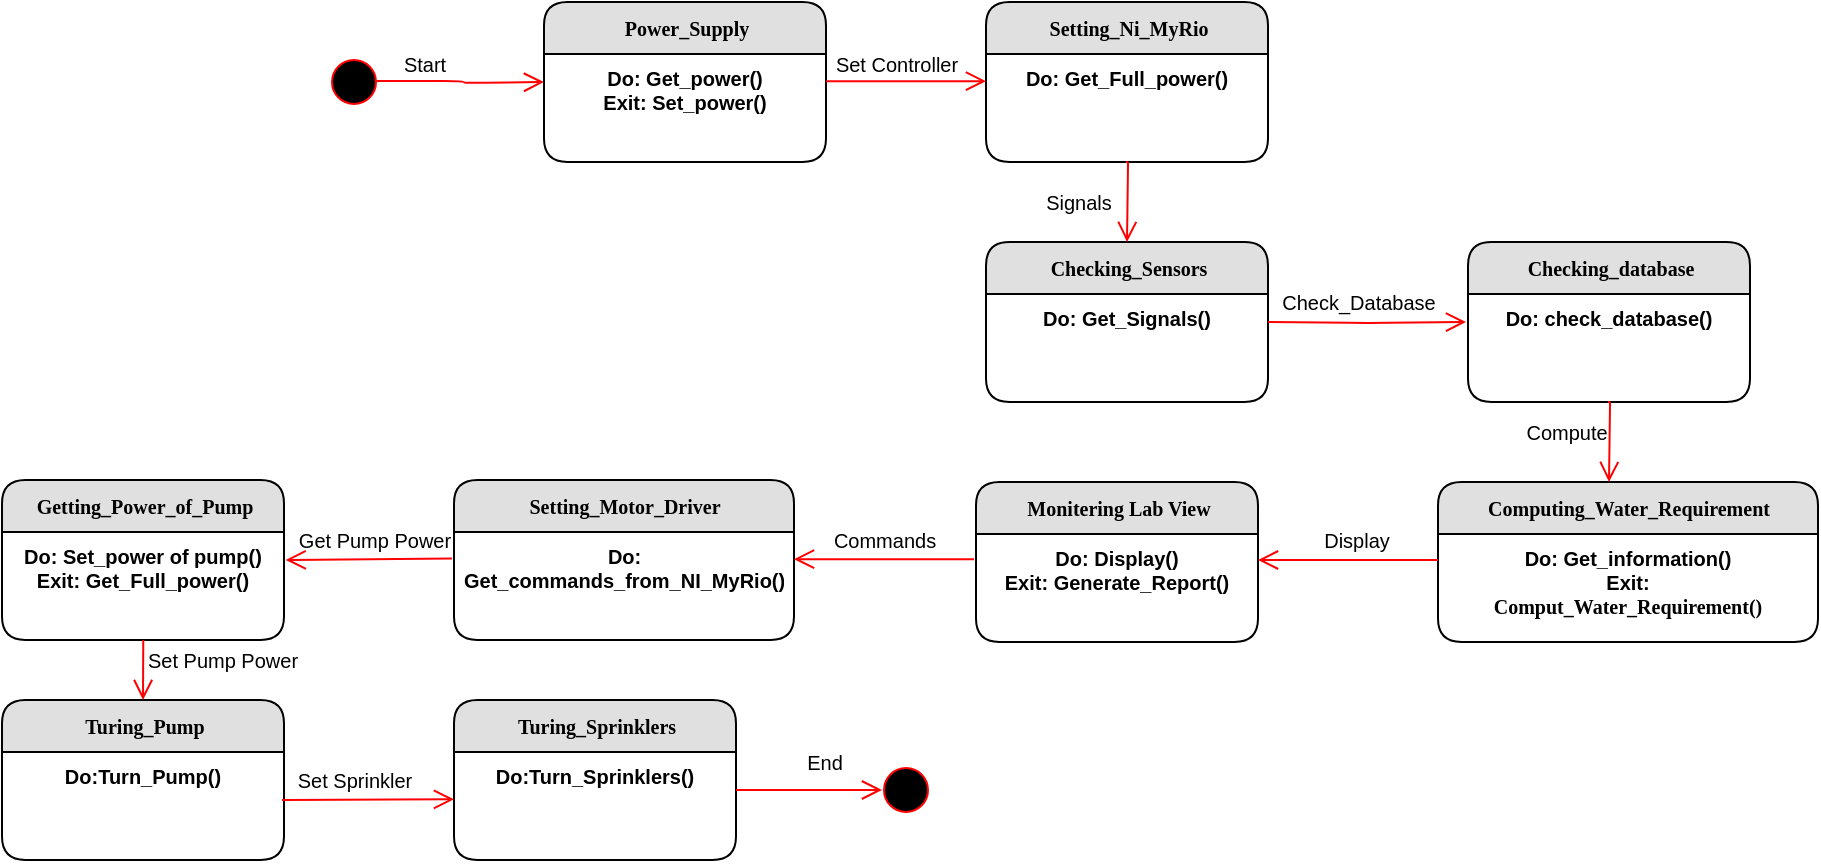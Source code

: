 <mxfile version="18.0.6" type="device"><diagram name="Page-1" id="58cdce13-f638-feb5-8d6f-7d28b1aa9fa0"><mxGraphModel dx="1221" dy="776" grid="1" gridSize="10" guides="1" tooltips="1" connect="1" arrows="1" fold="1" page="1" pageScale="1" pageWidth="1100" pageHeight="850" background="none" math="0" shadow="0"><root><mxCell id="0"/><mxCell id="1" parent="0"/><mxCell id="382b91b5511bd0f7-1" value="" style="ellipse;html=1;shape=startState;fillColor=#000000;strokeColor=#ff0000;rounded=1;shadow=0;comic=0;labelBackgroundColor=none;fontFamily=Verdana;fontSize=10;fontColor=#000000;align=center;direction=south;fontStyle=0" parent="1" vertex="1"><mxGeometry x="231" y="185" width="30" height="30" as="geometry"/></mxCell><mxCell id="2a3bc250acf0617d-9" style="edgeStyle=orthogonalEdgeStyle;html=1;labelBackgroundColor=none;endArrow=open;endSize=8;strokeColor=#ff0000;fontFamily=Verdana;fontSize=10;align=left;fontStyle=0;exitX=0.482;exitY=0.153;exitDx=0;exitDy=0;exitPerimeter=0;" parent="1" source="382b91b5511bd0f7-1" edge="1"><mxGeometry relative="1" as="geometry"><mxPoint x="341.0" y="200" as="targetPoint"/></mxGeometry></mxCell><mxCell id="Q4Y1pCLSPUcM9ACshShb-8" value="Power_Supply" style="swimlane;html=1;fontStyle=1;childLayout=stackLayout;horizontal=1;startSize=26;fillColor=#e0e0e0;horizontalStack=0;resizeParent=1;resizeLast=0;collapsible=1;marginBottom=0;swimlaneFillColor=#ffffff;align=center;rounded=1;shadow=0;comic=0;labelBackgroundColor=none;strokeWidth=1;fontFamily=Verdana;fontSize=10;" vertex="1" parent="1"><mxGeometry x="341" y="160" width="141" height="80" as="geometry"/></mxCell><mxCell id="Q4Y1pCLSPUcM9ACshShb-9" value="Do: Get_power()&lt;br style=&quot;font-size: 10px;&quot;&gt;Exit: Set_power()" style="text;html=1;strokeColor=none;fillColor=none;spacingLeft=4;spacingRight=4;whiteSpace=wrap;overflow=hidden;rotatable=0;points=[[0,0.5],[1,0.5]];portConstraint=eastwest;align=center;fontStyle=1;fontSize=10;" vertex="1" parent="Q4Y1pCLSPUcM9ACshShb-8"><mxGeometry y="26" width="141" height="54" as="geometry"/></mxCell><mxCell id="Q4Y1pCLSPUcM9ACshShb-11" value="Checking_Sensors" style="swimlane;html=1;fontStyle=1;childLayout=stackLayout;horizontal=1;startSize=26;fillColor=#e0e0e0;horizontalStack=0;resizeParent=1;resizeLast=0;collapsible=1;marginBottom=0;swimlaneFillColor=#ffffff;align=center;rounded=1;shadow=0;comic=0;labelBackgroundColor=none;strokeWidth=1;fontFamily=Verdana;fontSize=10;" vertex="1" parent="1"><mxGeometry x="562" y="280" width="141" height="80" as="geometry"><mxRectangle x="630" y="250" width="160" height="26" as="alternateBounds"/></mxGeometry></mxCell><mxCell id="Q4Y1pCLSPUcM9ACshShb-12" value="Do: Get_Signals()" style="text;html=1;strokeColor=none;fillColor=none;spacingLeft=4;spacingRight=4;whiteSpace=wrap;overflow=hidden;rotatable=0;points=[[0,0.5],[1,0.5]];portConstraint=eastwest;align=center;fontStyle=1;fontSize=10;" vertex="1" parent="Q4Y1pCLSPUcM9ACshShb-11"><mxGeometry y="26" width="141" height="54" as="geometry"/></mxCell><mxCell id="Q4Y1pCLSPUcM9ACshShb-13" value="&lt;span style=&quot;font-size: 10px;&quot;&gt;Computing_Water_Requirement&lt;/span&gt;" style="swimlane;html=1;fontStyle=1;childLayout=stackLayout;horizontal=1;startSize=26;fillColor=#e0e0e0;horizontalStack=0;resizeParent=1;resizeLast=0;collapsible=1;marginBottom=0;swimlaneFillColor=#ffffff;align=center;rounded=1;shadow=0;comic=0;labelBackgroundColor=none;strokeWidth=1;fontFamily=Verdana;fontSize=10;" vertex="1" parent="1"><mxGeometry x="788" y="400" width="190" height="80" as="geometry"><mxRectangle x="788" y="400" width="200" height="26" as="alternateBounds"/></mxGeometry></mxCell><mxCell id="Q4Y1pCLSPUcM9ACshShb-14" value="Do: Get_information()&lt;br style=&quot;font-size: 10px;&quot;&gt;Exit:&lt;br style=&quot;font-size: 10px;&quot;&gt;&lt;span style=&quot;font-family: Verdana; font-size: 10px;&quot;&gt;Comput_Water_Requirement()&lt;/span&gt;" style="text;html=1;strokeColor=none;fillColor=none;spacingLeft=4;spacingRight=4;whiteSpace=wrap;overflow=hidden;rotatable=0;points=[[0,0.5],[1,0.5]];portConstraint=eastwest;align=center;fontStyle=1;fontSize=10;" vertex="1" parent="Q4Y1pCLSPUcM9ACshShb-13"><mxGeometry y="26" width="190" height="54" as="geometry"/></mxCell><mxCell id="Q4Y1pCLSPUcM9ACshShb-15" value="Setting_Ni_MyRio" style="swimlane;html=1;fontStyle=1;childLayout=stackLayout;horizontal=1;startSize=26;fillColor=#e0e0e0;horizontalStack=0;resizeParent=1;resizeLast=0;collapsible=1;marginBottom=0;swimlaneFillColor=#ffffff;align=center;rounded=1;shadow=0;comic=0;labelBackgroundColor=none;strokeWidth=1;fontFamily=Verdana;fontSize=10;" vertex="1" parent="1"><mxGeometry x="562" y="160" width="141" height="80" as="geometry"/></mxCell><mxCell id="Q4Y1pCLSPUcM9ACshShb-16" value="Do: Get_Full_power()&lt;br style=&quot;font-size: 10px;&quot;&gt;" style="text;html=1;strokeColor=none;fillColor=none;spacingLeft=4;spacingRight=4;whiteSpace=wrap;overflow=hidden;rotatable=0;points=[[0,0.5],[1,0.5]];portConstraint=eastwest;align=center;fontStyle=1;fontSize=10;" vertex="1" parent="Q4Y1pCLSPUcM9ACshShb-15"><mxGeometry y="26" width="141" height="54" as="geometry"/></mxCell><mxCell id="Q4Y1pCLSPUcM9ACshShb-19" value="Setting_Motor_Driver" style="swimlane;html=1;fontStyle=1;childLayout=stackLayout;horizontal=1;startSize=26;fillColor=#e0e0e0;horizontalStack=0;resizeParent=1;resizeLast=0;collapsible=1;marginBottom=0;swimlaneFillColor=#ffffff;align=center;rounded=1;shadow=0;comic=0;labelBackgroundColor=none;strokeWidth=1;fontFamily=Verdana;fontSize=10;" vertex="1" parent="1"><mxGeometry x="296" y="399" width="170" height="80" as="geometry"><mxRectangle x="630" y="250" width="160" height="26" as="alternateBounds"/></mxGeometry></mxCell><mxCell id="Q4Y1pCLSPUcM9ACshShb-20" value="Do: Get_commands_from_NI_MyRio()&lt;br&gt;" style="text;html=1;strokeColor=none;fillColor=none;spacingLeft=4;spacingRight=4;whiteSpace=wrap;overflow=hidden;rotatable=0;points=[[0,0.5],[1,0.5]];portConstraint=eastwest;align=center;fontStyle=1;fontSize=10;" vertex="1" parent="Q4Y1pCLSPUcM9ACshShb-19"><mxGeometry y="26" width="170" height="54" as="geometry"/></mxCell><mxCell id="Q4Y1pCLSPUcM9ACshShb-25" value="Getting_Power_of_Pump" style="swimlane;html=1;fontStyle=1;childLayout=stackLayout;horizontal=1;startSize=26;fillColor=#e0e0e0;horizontalStack=0;resizeParent=1;resizeLast=0;collapsible=1;marginBottom=0;swimlaneFillColor=#ffffff;align=center;rounded=1;shadow=0;comic=0;labelBackgroundColor=none;strokeWidth=1;fontFamily=Verdana;fontSize=10;" vertex="1" parent="1"><mxGeometry x="70" y="399" width="141" height="80" as="geometry"/></mxCell><mxCell id="Q4Y1pCLSPUcM9ACshShb-26" value="Do: Set_power of pump()&lt;br&gt;Exit: Get_Full_power()" style="text;html=1;strokeColor=none;fillColor=none;spacingLeft=4;spacingRight=4;whiteSpace=wrap;overflow=hidden;rotatable=0;points=[[0,0.5],[1,0.5]];portConstraint=eastwest;align=center;fontStyle=1;fontSize=10;" vertex="1" parent="Q4Y1pCLSPUcM9ACshShb-25"><mxGeometry y="26" width="141" height="54" as="geometry"/></mxCell><mxCell id="Q4Y1pCLSPUcM9ACshShb-27" value="Turing_Pump" style="swimlane;html=1;fontStyle=1;childLayout=stackLayout;horizontal=1;startSize=26;fillColor=#e0e0e0;horizontalStack=0;resizeParent=1;resizeLast=0;collapsible=1;marginBottom=0;swimlaneFillColor=#ffffff;align=center;rounded=1;shadow=0;comic=0;labelBackgroundColor=none;strokeWidth=1;fontFamily=Verdana;fontSize=10;" vertex="1" parent="1"><mxGeometry x="70" y="509" width="141" height="80" as="geometry"/></mxCell><mxCell id="Q4Y1pCLSPUcM9ACshShb-28" value="Do:Turn_Pump()" style="text;html=1;strokeColor=none;fillColor=none;spacingLeft=4;spacingRight=4;whiteSpace=wrap;overflow=hidden;rotatable=0;points=[[0,0.5],[1,0.5]];portConstraint=eastwest;align=center;fontStyle=1;fontSize=10;" vertex="1" parent="Q4Y1pCLSPUcM9ACshShb-27"><mxGeometry y="26" width="141" height="54" as="geometry"/></mxCell><mxCell id="Q4Y1pCLSPUcM9ACshShb-29" value="Turing_Sprinklers" style="swimlane;html=1;fontStyle=1;childLayout=stackLayout;horizontal=1;startSize=26;fillColor=#e0e0e0;horizontalStack=0;resizeParent=1;resizeLast=0;collapsible=1;marginBottom=0;swimlaneFillColor=#ffffff;align=center;rounded=1;shadow=0;comic=0;labelBackgroundColor=none;strokeWidth=1;fontFamily=Verdana;fontSize=10;" vertex="1" parent="1"><mxGeometry x="296" y="509" width="141" height="80" as="geometry"/></mxCell><mxCell id="Q4Y1pCLSPUcM9ACshShb-30" value="Do:Turn_Sprinklers()" style="text;html=1;strokeColor=none;fillColor=none;spacingLeft=4;spacingRight=4;whiteSpace=wrap;overflow=hidden;rotatable=0;points=[[0,0.5],[1,0.5]];portConstraint=eastwest;align=center;fontStyle=1;fontSize=10;" vertex="1" parent="Q4Y1pCLSPUcM9ACshShb-29"><mxGeometry y="26" width="141" height="54" as="geometry"/></mxCell><mxCell id="Q4Y1pCLSPUcM9ACshShb-31" value="Checking_database" style="swimlane;html=1;fontStyle=1;childLayout=stackLayout;horizontal=1;startSize=26;fillColor=#e0e0e0;horizontalStack=0;resizeParent=1;resizeLast=0;collapsible=1;marginBottom=0;swimlaneFillColor=#ffffff;align=center;rounded=1;shadow=0;comic=0;labelBackgroundColor=none;strokeWidth=1;fontFamily=Verdana;fontSize=10;" vertex="1" parent="1"><mxGeometry x="803" y="280" width="141" height="80" as="geometry"><mxRectangle x="630" y="250" width="160" height="26" as="alternateBounds"/></mxGeometry></mxCell><mxCell id="Q4Y1pCLSPUcM9ACshShb-32" value="Do: check_database()" style="text;html=1;strokeColor=none;fillColor=none;spacingLeft=4;spacingRight=4;whiteSpace=wrap;overflow=hidden;rotatable=0;points=[[0,0.5],[1,0.5]];portConstraint=eastwest;align=center;fontStyle=1;fontSize=10;" vertex="1" parent="Q4Y1pCLSPUcM9ACshShb-31"><mxGeometry y="26" width="141" height="54" as="geometry"/></mxCell><mxCell id="Q4Y1pCLSPUcM9ACshShb-33" style="edgeStyle=orthogonalEdgeStyle;html=1;labelBackgroundColor=none;endArrow=open;endSize=8;strokeColor=#ff0000;fontFamily=Verdana;fontSize=10;align=left;fontStyle=0" edge="1" parent="1"><mxGeometry relative="1" as="geometry"><mxPoint x="482" y="199.58" as="sourcePoint"/><mxPoint x="562" y="199.58" as="targetPoint"/></mxGeometry></mxCell><mxCell id="Q4Y1pCLSPUcM9ACshShb-34" value="Set Controller" style="text;html=1;align=center;verticalAlign=middle;resizable=0;points=[];autosize=1;strokeColor=none;fillColor=none;fontSize=10;fontStyle=0" vertex="1" parent="1"><mxGeometry x="477" y="181" width="80" height="20" as="geometry"/></mxCell><mxCell id="Q4Y1pCLSPUcM9ACshShb-35" style="edgeStyle=orthogonalEdgeStyle;html=1;labelBackgroundColor=none;endArrow=open;endSize=8;strokeColor=#ff0000;fontFamily=Verdana;fontSize=10;align=left;fontStyle=0;entryX=-0.007;entryY=0.259;entryDx=0;entryDy=0;entryPerimeter=0;" edge="1" parent="1" target="Q4Y1pCLSPUcM9ACshShb-32"><mxGeometry relative="1" as="geometry"><mxPoint x="703" y="320" as="sourcePoint"/><mxPoint x="783" y="320" as="targetPoint"/></mxGeometry></mxCell><mxCell id="Q4Y1pCLSPUcM9ACshShb-36" value="Check_Database" style="text;html=1;align=center;verticalAlign=middle;resizable=0;points=[];autosize=1;strokeColor=none;fillColor=none;fontSize=10;fontStyle=0" vertex="1" parent="1"><mxGeometry x="703" y="300" width="90" height="20" as="geometry"/></mxCell><mxCell id="Q4Y1pCLSPUcM9ACshShb-37" style="edgeStyle=orthogonalEdgeStyle;html=1;labelBackgroundColor=none;endArrow=open;endSize=8;strokeColor=#ff0000;fontFamily=Verdana;fontSize=10;align=left;fontStyle=0;entryX=0.5;entryY=0;entryDx=0;entryDy=0;" edge="1" parent="1" target="Q4Y1pCLSPUcM9ACshShb-11"><mxGeometry relative="1" as="geometry"><mxPoint x="632" y="240" as="sourcePoint"/><mxPoint x="663" y="280" as="targetPoint"/><Array as="points"><mxPoint x="633" y="242"/><mxPoint x="633" y="240"/></Array></mxGeometry></mxCell><mxCell id="Q4Y1pCLSPUcM9ACshShb-38" style="edgeStyle=orthogonalEdgeStyle;html=1;labelBackgroundColor=none;endArrow=open;endSize=8;strokeColor=#ff0000;fontFamily=Verdana;fontSize=10;align=left;fontStyle=0;entryX=0.5;entryY=0;entryDx=0;entryDy=0;" edge="1" parent="1"><mxGeometry relative="1" as="geometry"><mxPoint x="873" y="360" as="sourcePoint"/><mxPoint x="873.5" y="400" as="targetPoint"/><Array as="points"><mxPoint x="874" y="362"/><mxPoint x="874" y="360"/></Array></mxGeometry></mxCell><mxCell id="Q4Y1pCLSPUcM9ACshShb-39" value="Compute" style="text;html=1;align=center;verticalAlign=middle;resizable=0;points=[];autosize=1;strokeColor=none;fillColor=none;fontSize=10;fontStyle=0" vertex="1" parent="1"><mxGeometry x="822" y="365" width="60" height="20" as="geometry"/></mxCell><mxCell id="Q4Y1pCLSPUcM9ACshShb-40" value="Signals" style="text;html=1;align=center;verticalAlign=middle;resizable=0;points=[];autosize=1;strokeColor=none;fillColor=none;fontSize=10;fontStyle=0" vertex="1" parent="1"><mxGeometry x="583" y="250" width="50" height="20" as="geometry"/></mxCell><mxCell id="Q4Y1pCLSPUcM9ACshShb-41" style="html=1;labelBackgroundColor=none;endArrow=open;endSize=8;strokeColor=#ff0000;fontFamily=Verdana;fontSize=10;align=left;fontStyle=0;exitX=0;exitY=0.26;exitDx=0;exitDy=0;exitPerimeter=0;" edge="1" parent="1"><mxGeometry relative="1" as="geometry"><mxPoint x="556" y="438.6" as="sourcePoint"/><mxPoint x="466" y="438.601" as="targetPoint"/></mxGeometry></mxCell><mxCell id="Q4Y1pCLSPUcM9ACshShb-42" value="Commands" style="text;html=1;align=center;verticalAlign=middle;resizable=0;points=[];autosize=1;strokeColor=none;fillColor=none;fontSize=10;" vertex="1" parent="1"><mxGeometry x="476" y="418.56" width="70" height="20" as="geometry"/></mxCell><mxCell id="Q4Y1pCLSPUcM9ACshShb-43" style="html=1;labelBackgroundColor=none;endArrow=open;endSize=8;strokeColor=#ff0000;fontFamily=Verdana;fontSize=10;align=left;fontStyle=0;entryX=1.006;entryY=0.259;entryDx=0;entryDy=0;entryPerimeter=0;exitX=-0.006;exitY=0.245;exitDx=0;exitDy=0;exitPerimeter=0;" edge="1" parent="1" source="Q4Y1pCLSPUcM9ACshShb-20" target="Q4Y1pCLSPUcM9ACshShb-26"><mxGeometry relative="1" as="geometry"><mxPoint x="290" y="439" as="sourcePoint"/><mxPoint x="254" y="438.83" as="targetPoint"/></mxGeometry></mxCell><mxCell id="Q4Y1pCLSPUcM9ACshShb-44" value="Get Pump Power" style="text;html=1;align=center;verticalAlign=middle;resizable=0;points=[];autosize=1;strokeColor=none;fillColor=none;fontSize=10;" vertex="1" parent="1"><mxGeometry x="211" y="419" width="90" height="20" as="geometry"/></mxCell><mxCell id="Q4Y1pCLSPUcM9ACshShb-46" style="html=1;labelBackgroundColor=none;endArrow=open;endSize=8;strokeColor=#ff0000;fontFamily=Verdana;fontSize=10;align=left;fontStyle=0;entryX=0;entryY=0.438;entryDx=0;entryDy=0;entryPerimeter=0;" edge="1" parent="1" target="Q4Y1pCLSPUcM9ACshShb-30"><mxGeometry relative="1" as="geometry"><mxPoint x="210" y="559" as="sourcePoint"/><mxPoint x="510.5" y="599" as="targetPoint"/></mxGeometry></mxCell><mxCell id="Q4Y1pCLSPUcM9ACshShb-47" value="Set Sprinkler" style="text;html=1;align=center;verticalAlign=middle;resizable=0;points=[];autosize=1;strokeColor=none;fillColor=none;fontSize=10;fontStyle=0" vertex="1" parent="1"><mxGeometry x="211" y="539" width="70" height="20" as="geometry"/></mxCell><mxCell id="Q4Y1pCLSPUcM9ACshShb-48" style="html=1;labelBackgroundColor=none;endArrow=open;endSize=8;strokeColor=#ff0000;fontFamily=Verdana;fontSize=10;align=left;fontStyle=0;exitX=0.501;exitY=1.001;exitDx=0;exitDy=0;exitPerimeter=0;entryX=0.5;entryY=0;entryDx=0;entryDy=0;" edge="1" parent="1" source="Q4Y1pCLSPUcM9ACshShb-26" target="Q4Y1pCLSPUcM9ACshShb-27"><mxGeometry relative="1" as="geometry"><mxPoint x="231" y="559" as="sourcePoint"/><mxPoint x="311" y="559" as="targetPoint"/></mxGeometry></mxCell><mxCell id="Q4Y1pCLSPUcM9ACshShb-49" value="Set Pump Power" style="text;html=1;align=center;verticalAlign=middle;resizable=0;points=[];autosize=1;strokeColor=none;fillColor=none;fontSize=10;fontStyle=0" vertex="1" parent="1"><mxGeometry x="134.5" y="479" width="90" height="20" as="geometry"/></mxCell><mxCell id="Q4Y1pCLSPUcM9ACshShb-51" value="" style="ellipse;html=1;shape=startState;fillColor=#000000;strokeColor=#ff0000;rounded=1;shadow=0;comic=0;labelBackgroundColor=none;fontFamily=Verdana;fontSize=10;fontColor=#000000;align=center;direction=south;fontStyle=0" vertex="1" parent="1"><mxGeometry x="507" y="539" width="30" height="30" as="geometry"/></mxCell><mxCell id="Q4Y1pCLSPUcM9ACshShb-52" style="edgeStyle=orthogonalEdgeStyle;html=1;labelBackgroundColor=none;endArrow=open;endSize=8;strokeColor=#ff0000;fontFamily=Verdana;fontSize=10;align=left;fontStyle=0;" edge="1" parent="1"><mxGeometry relative="1" as="geometry"><mxPoint x="510" y="554" as="targetPoint"/><mxPoint x="437.0" y="554" as="sourcePoint"/></mxGeometry></mxCell><mxCell id="Q4Y1pCLSPUcM9ACshShb-53" value="Start" style="text;html=1;align=center;verticalAlign=middle;resizable=0;points=[];autosize=1;strokeColor=none;fillColor=none;fontSize=10;" vertex="1" parent="1"><mxGeometry x="261" y="181" width="40" height="20" as="geometry"/></mxCell><mxCell id="Q4Y1pCLSPUcM9ACshShb-54" value="End" style="text;html=1;align=center;verticalAlign=middle;resizable=0;points=[];autosize=1;strokeColor=none;fillColor=none;fontSize=10;" vertex="1" parent="1"><mxGeometry x="466" y="530" width="30" height="20" as="geometry"/></mxCell><mxCell id="Q4Y1pCLSPUcM9ACshShb-70" value="Monitering Lab View" style="swimlane;html=1;fontStyle=1;childLayout=stackLayout;horizontal=1;startSize=26;fillColor=#e0e0e0;horizontalStack=0;resizeParent=1;resizeLast=0;collapsible=1;marginBottom=0;swimlaneFillColor=#ffffff;align=center;rounded=1;shadow=0;comic=0;labelBackgroundColor=none;strokeWidth=1;fontFamily=Verdana;fontSize=10;" vertex="1" parent="1"><mxGeometry x="557" y="400" width="141" height="80" as="geometry"><mxRectangle x="630" y="250" width="160" height="26" as="alternateBounds"/></mxGeometry></mxCell><mxCell id="Q4Y1pCLSPUcM9ACshShb-71" value="Do: Display()&lt;br&gt;Exit: Generate_Report()" style="text;html=1;strokeColor=none;fillColor=none;spacingLeft=4;spacingRight=4;whiteSpace=wrap;overflow=hidden;rotatable=0;points=[[0,0.5],[1,0.5]];portConstraint=eastwest;align=center;fontStyle=1;fontSize=10;" vertex="1" parent="Q4Y1pCLSPUcM9ACshShb-70"><mxGeometry y="26" width="141" height="54" as="geometry"/></mxCell><mxCell id="Q4Y1pCLSPUcM9ACshShb-73" style="html=1;labelBackgroundColor=none;endArrow=open;endSize=8;strokeColor=#ff0000;fontFamily=Verdana;fontSize=10;align=left;fontStyle=0;exitX=0;exitY=0.26;exitDx=0;exitDy=0;exitPerimeter=0;" edge="1" parent="1"><mxGeometry relative="1" as="geometry"><mxPoint x="788" y="439" as="sourcePoint"/><mxPoint x="698" y="439.001" as="targetPoint"/></mxGeometry></mxCell><mxCell id="Q4Y1pCLSPUcM9ACshShb-74" value="Display" style="text;html=1;align=center;verticalAlign=middle;resizable=0;points=[];autosize=1;strokeColor=none;fillColor=none;fontSize=10;" vertex="1" parent="1"><mxGeometry x="722" y="418.56" width="50" height="20" as="geometry"/></mxCell></root></mxGraphModel></diagram></mxfile>